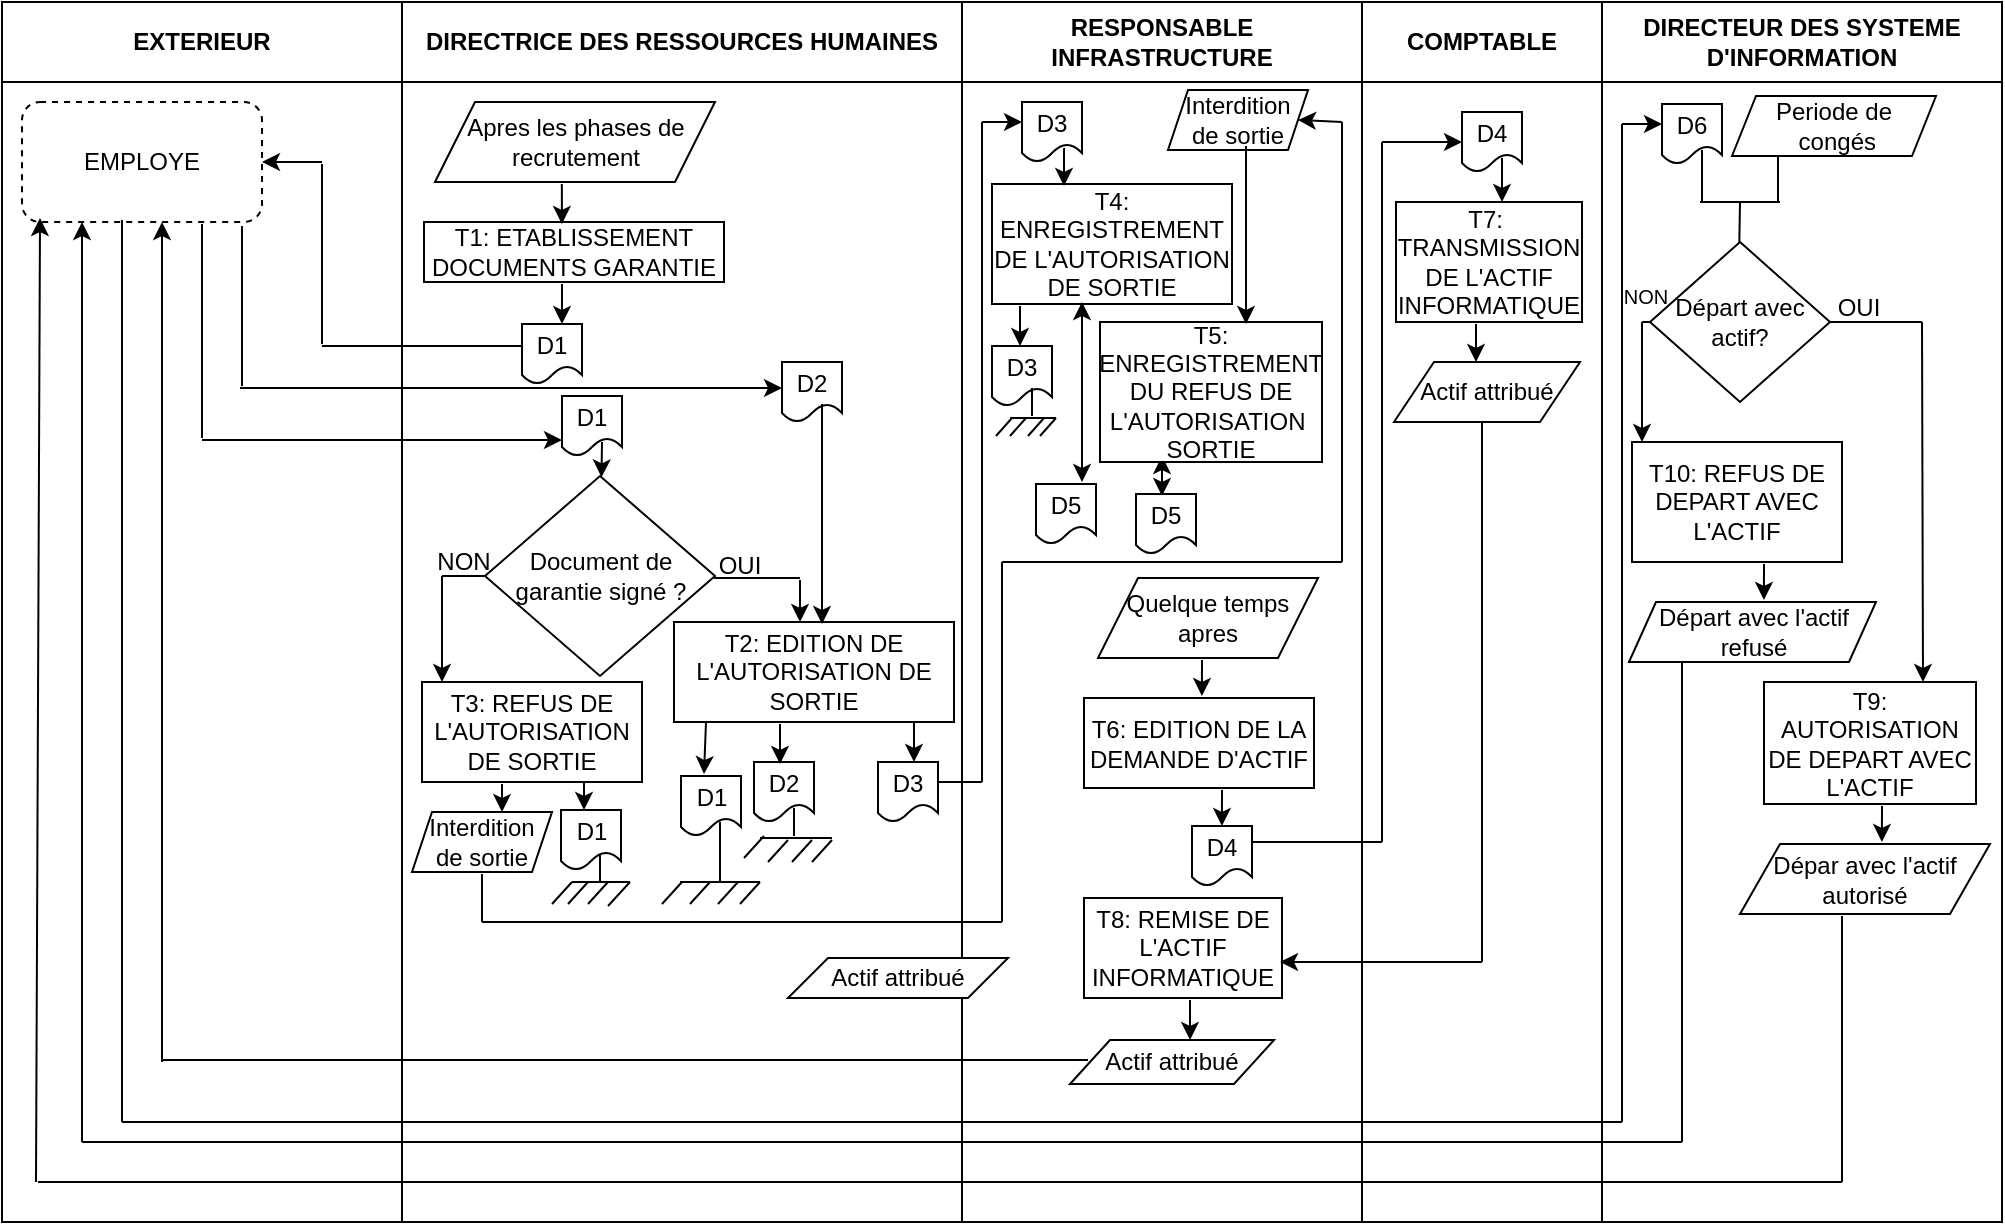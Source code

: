 <mxfile version="22.1.2" type="device">
  <diagram name="Page-1" id="1EBwtnEKuHFD_HabgmVE">
    <mxGraphModel dx="864" dy="516" grid="1" gridSize="10" guides="1" tooltips="1" connect="1" arrows="1" fold="1" page="1" pageScale="1" pageWidth="827" pageHeight="1169" math="0" shadow="0">
      <root>
        <mxCell id="0" />
        <mxCell id="1" parent="0" />
        <mxCell id="9fp5yHcM16r0php0axL3-1" value="EXTERIEUR" style="swimlane;whiteSpace=wrap;html=1;startSize=40;" parent="1" vertex="1">
          <mxGeometry x="40" y="40" width="200" height="610" as="geometry" />
        </mxCell>
        <mxCell id="9fp5yHcM16r0php0axL3-2" value="EMPLOYE" style="rounded=1;whiteSpace=wrap;html=1;dashed=1;" parent="9fp5yHcM16r0php0axL3-1" vertex="1">
          <mxGeometry x="10" y="50" width="120" height="60" as="geometry" />
        </mxCell>
        <mxCell id="9fp5yHcM16r0php0axL3-21" value="" style="endArrow=none;html=1;rounded=0;" parent="9fp5yHcM16r0php0axL3-1" edge="1">
          <mxGeometry width="50" height="50" relative="1" as="geometry">
            <mxPoint x="160" y="172" as="sourcePoint" />
            <mxPoint x="260" y="172" as="targetPoint" />
          </mxGeometry>
        </mxCell>
        <mxCell id="9fp5yHcM16r0php0axL3-22" value="" style="endArrow=none;html=1;rounded=0;" parent="9fp5yHcM16r0php0axL3-1" edge="1">
          <mxGeometry width="50" height="50" relative="1" as="geometry">
            <mxPoint x="160" y="171" as="sourcePoint" />
            <mxPoint x="160" y="81" as="targetPoint" />
          </mxGeometry>
        </mxCell>
        <mxCell id="9fp5yHcM16r0php0axL3-23" value="" style="endArrow=classic;html=1;rounded=0;" parent="9fp5yHcM16r0php0axL3-1" edge="1">
          <mxGeometry width="50" height="50" relative="1" as="geometry">
            <mxPoint x="160" y="80" as="sourcePoint" />
            <mxPoint x="130" y="80" as="targetPoint" />
            <Array as="points" />
          </mxGeometry>
        </mxCell>
        <mxCell id="9fp5yHcM16r0php0axL3-24" value="" style="endArrow=none;html=1;rounded=0;" parent="9fp5yHcM16r0php0axL3-1" edge="1">
          <mxGeometry width="50" height="50" relative="1" as="geometry">
            <mxPoint x="120" y="192" as="sourcePoint" />
            <mxPoint x="120" y="112" as="targetPoint" />
          </mxGeometry>
        </mxCell>
        <mxCell id="9fp5yHcM16r0php0axL3-26" value="" style="endArrow=classic;html=1;rounded=0;" parent="9fp5yHcM16r0php0axL3-1" edge="1">
          <mxGeometry width="50" height="50" relative="1" as="geometry">
            <mxPoint x="119" y="193" as="sourcePoint" />
            <mxPoint x="390" y="193" as="targetPoint" />
          </mxGeometry>
        </mxCell>
        <mxCell id="9fp5yHcM16r0php0axL3-27" value="" style="endArrow=none;html=1;rounded=0;" parent="9fp5yHcM16r0php0axL3-1" edge="1">
          <mxGeometry width="50" height="50" relative="1" as="geometry">
            <mxPoint x="100" y="218" as="sourcePoint" />
            <mxPoint x="100" y="111" as="targetPoint" />
          </mxGeometry>
        </mxCell>
        <mxCell id="9fp5yHcM16r0php0axL3-41" value="" style="endArrow=classic;html=1;rounded=0;" parent="9fp5yHcM16r0php0axL3-1" edge="1">
          <mxGeometry width="50" height="50" relative="1" as="geometry">
            <mxPoint x="80" y="530" as="sourcePoint" />
            <mxPoint x="80" y="110" as="targetPoint" />
          </mxGeometry>
        </mxCell>
        <mxCell id="9fp5yHcM16r0php0axL3-90" value="" style="endArrow=none;html=1;rounded=0;" parent="9fp5yHcM16r0php0axL3-1" edge="1">
          <mxGeometry width="50" height="50" relative="1" as="geometry">
            <mxPoint x="220" y="287" as="sourcePoint" />
            <mxPoint x="243" y="287" as="targetPoint" />
          </mxGeometry>
        </mxCell>
        <mxCell id="9fp5yHcM16r0php0axL3-119" value="" style="endArrow=none;html=1;rounded=0;" parent="9fp5yHcM16r0php0axL3-1" edge="1">
          <mxGeometry width="50" height="50" relative="1" as="geometry">
            <mxPoint x="60" y="560" as="sourcePoint" />
            <mxPoint x="60" y="109" as="targetPoint" />
          </mxGeometry>
        </mxCell>
        <mxCell id="L5nzPI9DcrNfPF-EjY4g-36" value="" style="endArrow=none;html=1;rounded=0;" edge="1" parent="9fp5yHcM16r0php0axL3-1">
          <mxGeometry width="50" height="50" relative="1" as="geometry">
            <mxPoint x="240" y="460" as="sourcePoint" />
            <mxPoint x="240" y="436" as="targetPoint" />
          </mxGeometry>
        </mxCell>
        <mxCell id="L5nzPI9DcrNfPF-EjY4g-53" value="" style="endArrow=none;html=1;rounded=0;" edge="1" parent="9fp5yHcM16r0php0axL3-1">
          <mxGeometry width="50" height="50" relative="1" as="geometry">
            <mxPoint x="60" y="560" as="sourcePoint" />
            <mxPoint x="810" y="560" as="targetPoint" />
          </mxGeometry>
        </mxCell>
        <mxCell id="L5nzPI9DcrNfPF-EjY4g-67" value="" style="endArrow=classic;html=1;rounded=0;entryX=0.25;entryY=1;entryDx=0;entryDy=0;" edge="1" parent="9fp5yHcM16r0php0axL3-1" target="9fp5yHcM16r0php0axL3-2">
          <mxGeometry width="50" height="50" relative="1" as="geometry">
            <mxPoint x="40" y="570" as="sourcePoint" />
            <mxPoint x="90" y="520" as="targetPoint" />
          </mxGeometry>
        </mxCell>
        <mxCell id="L5nzPI9DcrNfPF-EjY4g-70" value="" style="endArrow=classic;html=1;rounded=0;entryX=0.075;entryY=0.967;entryDx=0;entryDy=0;entryPerimeter=0;" edge="1" parent="9fp5yHcM16r0php0axL3-1" target="9fp5yHcM16r0php0axL3-2">
          <mxGeometry width="50" height="50" relative="1" as="geometry">
            <mxPoint x="17" y="590" as="sourcePoint" />
            <mxPoint x="67" y="540" as="targetPoint" />
          </mxGeometry>
        </mxCell>
        <mxCell id="9fp5yHcM16r0php0axL3-3" value="DIRECTRICE DES RESSOURCES HUMAINES" style="swimlane;whiteSpace=wrap;html=1;startSize=40;" parent="1" vertex="1">
          <mxGeometry x="240" y="40" width="280" height="610" as="geometry" />
        </mxCell>
        <mxCell id="9fp5yHcM16r0php0axL3-4" value="Apres les phases de recrutement" style="shape=parallelogram;perimeter=parallelogramPerimeter;whiteSpace=wrap;html=1;fixedSize=1;" parent="9fp5yHcM16r0php0axL3-3" vertex="1">
          <mxGeometry x="16.5" y="50" width="140" height="40" as="geometry" />
        </mxCell>
        <mxCell id="9fp5yHcM16r0php0axL3-5" value="T1: ETABLISSEMENT DOCUMENTS GARANTIE" style="rounded=0;whiteSpace=wrap;html=1;" parent="9fp5yHcM16r0php0axL3-3" vertex="1">
          <mxGeometry x="11" y="110" width="150" height="30" as="geometry" />
        </mxCell>
        <mxCell id="9fp5yHcM16r0php0axL3-6" value="D1" style="shape=document;whiteSpace=wrap;html=1;boundedLbl=1;" parent="9fp5yHcM16r0php0axL3-3" vertex="1">
          <mxGeometry x="60" y="161" width="30" height="30" as="geometry" />
        </mxCell>
        <mxCell id="9fp5yHcM16r0php0axL3-7" value="D1" style="shape=document;whiteSpace=wrap;html=1;boundedLbl=1;" parent="9fp5yHcM16r0php0axL3-3" vertex="1">
          <mxGeometry x="80" y="197" width="30" height="30" as="geometry" />
        </mxCell>
        <mxCell id="9fp5yHcM16r0php0axL3-8" value="D2" style="shape=document;whiteSpace=wrap;html=1;boundedLbl=1;" parent="9fp5yHcM16r0php0axL3-3" vertex="1">
          <mxGeometry x="190" y="180" width="30" height="30" as="geometry" />
        </mxCell>
        <mxCell id="9fp5yHcM16r0php0axL3-9" value="Document de garantie signé ?" style="rhombus;whiteSpace=wrap;html=1;" parent="9fp5yHcM16r0php0axL3-3" vertex="1">
          <mxGeometry x="41.5" y="237" width="115" height="100" as="geometry" />
        </mxCell>
        <mxCell id="9fp5yHcM16r0php0axL3-11" value="T2: EDITION DE L&#39;AUTORISATION DE SORTIE" style="rounded=0;whiteSpace=wrap;html=1;" parent="9fp5yHcM16r0php0axL3-3" vertex="1">
          <mxGeometry x="136" y="310" width="140" height="50" as="geometry" />
        </mxCell>
        <mxCell id="9fp5yHcM16r0php0axL3-12" value="D2" style="shape=document;whiteSpace=wrap;html=1;boundedLbl=1;" parent="9fp5yHcM16r0php0axL3-3" vertex="1">
          <mxGeometry x="176" y="380" width="30" height="30" as="geometry" />
        </mxCell>
        <mxCell id="9fp5yHcM16r0php0axL3-13" value="D3" style="shape=document;whiteSpace=wrap;html=1;boundedLbl=1;" parent="9fp5yHcM16r0php0axL3-3" vertex="1">
          <mxGeometry x="238" y="380" width="30" height="30" as="geometry" />
        </mxCell>
        <mxCell id="9fp5yHcM16r0php0axL3-14" value="T3: REFUS DE L&#39;AUTORISATION DE SORTIE" style="rounded=0;whiteSpace=wrap;html=1;" parent="9fp5yHcM16r0php0axL3-3" vertex="1">
          <mxGeometry x="10" y="340" width="110" height="50" as="geometry" />
        </mxCell>
        <mxCell id="9fp5yHcM16r0php0axL3-16" value="" style="endArrow=classic;html=1;rounded=0;entryX=0.333;entryY=0;entryDx=0;entryDy=0;entryPerimeter=0;exitX=0.453;exitY=1;exitDx=0;exitDy=0;exitPerimeter=0;" parent="9fp5yHcM16r0php0axL3-3" edge="1">
          <mxGeometry width="50" height="50" relative="1" as="geometry">
            <mxPoint x="79.92" y="91" as="sourcePoint" />
            <mxPoint x="79.95" y="111" as="targetPoint" />
          </mxGeometry>
        </mxCell>
        <mxCell id="9fp5yHcM16r0php0axL3-17" value="" style="endArrow=classic;html=1;rounded=0;" parent="9fp5yHcM16r0php0axL3-3" edge="1">
          <mxGeometry width="50" height="50" relative="1" as="geometry">
            <mxPoint x="80" y="141" as="sourcePoint" />
            <mxPoint x="80" y="161" as="targetPoint" />
          </mxGeometry>
        </mxCell>
        <mxCell id="9fp5yHcM16r0php0axL3-30" value="" style="endArrow=classic;html=1;rounded=0;" parent="9fp5yHcM16r0php0axL3-3" target="9fp5yHcM16r0php0axL3-9" edge="1">
          <mxGeometry width="50" height="50" relative="1" as="geometry">
            <mxPoint x="100" y="220" as="sourcePoint" />
            <mxPoint x="150" y="160" as="targetPoint" />
          </mxGeometry>
        </mxCell>
        <mxCell id="9fp5yHcM16r0php0axL3-31" value="" style="endArrow=classic;html=1;rounded=0;" parent="9fp5yHcM16r0php0axL3-3" edge="1">
          <mxGeometry width="50" height="50" relative="1" as="geometry">
            <mxPoint x="199" y="289" as="sourcePoint" />
            <mxPoint x="199" y="310" as="targetPoint" />
          </mxGeometry>
        </mxCell>
        <mxCell id="9fp5yHcM16r0php0axL3-32" value="" style="endArrow=none;html=1;rounded=0;" parent="9fp5yHcM16r0php0axL3-3" edge="1">
          <mxGeometry width="50" height="50" relative="1" as="geometry">
            <mxPoint x="156" y="288" as="sourcePoint" />
            <mxPoint x="199" y="288" as="targetPoint" />
          </mxGeometry>
        </mxCell>
        <mxCell id="9fp5yHcM16r0php0axL3-33" value="" style="endArrow=classic;html=1;rounded=0;entryX=0.333;entryY=0.333;entryDx=0;entryDy=0;entryPerimeter=0;" parent="9fp5yHcM16r0php0axL3-3" edge="1">
          <mxGeometry width="50" height="50" relative="1" as="geometry">
            <mxPoint x="256" y="360" as="sourcePoint" />
            <mxPoint x="255.99" y="379.99" as="targetPoint" />
          </mxGeometry>
        </mxCell>
        <mxCell id="9fp5yHcM16r0php0axL3-38" value="" style="endArrow=classic;html=1;rounded=0;" parent="9fp5yHcM16r0php0axL3-3" edge="1">
          <mxGeometry width="50" height="50" relative="1" as="geometry">
            <mxPoint x="91" y="390" as="sourcePoint" />
            <mxPoint x="91" y="404" as="targetPoint" />
          </mxGeometry>
        </mxCell>
        <mxCell id="9fp5yHcM16r0php0axL3-42" value="" style="endArrow=none;html=1;rounded=0;" parent="9fp5yHcM16r0php0axL3-3" edge="1">
          <mxGeometry width="50" height="50" relative="1" as="geometry">
            <mxPoint x="268" y="390" as="sourcePoint" />
            <mxPoint x="290" y="390" as="targetPoint" />
          </mxGeometry>
        </mxCell>
        <mxCell id="9fp5yHcM16r0php0axL3-28" value="" style="endArrow=classic;html=1;rounded=0;" parent="9fp5yHcM16r0php0axL3-3" edge="1">
          <mxGeometry width="50" height="50" relative="1" as="geometry">
            <mxPoint x="-100" y="219" as="sourcePoint" />
            <mxPoint x="80" y="219" as="targetPoint" />
          </mxGeometry>
        </mxCell>
        <mxCell id="9fp5yHcM16r0php0axL3-52" value="" style="endArrow=classic;html=1;rounded=0;" parent="9fp5yHcM16r0php0axL3-3" edge="1">
          <mxGeometry width="50" height="50" relative="1" as="geometry">
            <mxPoint x="210" y="201" as="sourcePoint" />
            <mxPoint x="210" y="311" as="targetPoint" />
          </mxGeometry>
        </mxCell>
        <mxCell id="9fp5yHcM16r0php0axL3-91" value="" style="endArrow=classic;html=1;rounded=0;" parent="9fp5yHcM16r0php0axL3-3" edge="1">
          <mxGeometry width="50" height="50" relative="1" as="geometry">
            <mxPoint x="20" y="287" as="sourcePoint" />
            <mxPoint x="20" y="340" as="targetPoint" />
          </mxGeometry>
        </mxCell>
        <mxCell id="9fp5yHcM16r0php0axL3-92" value="" style="endArrow=none;html=1;rounded=0;" parent="9fp5yHcM16r0php0axL3-3" edge="1">
          <mxGeometry width="50" height="50" relative="1" as="geometry">
            <mxPoint x="196" y="417" as="sourcePoint" />
            <mxPoint x="196" y="403" as="targetPoint" />
          </mxGeometry>
        </mxCell>
        <mxCell id="9fp5yHcM16r0php0axL3-93" value="" style="endArrow=none;html=1;rounded=0;" parent="9fp5yHcM16r0php0axL3-3" edge="1">
          <mxGeometry width="50" height="50" relative="1" as="geometry">
            <mxPoint x="179" y="418" as="sourcePoint" />
            <mxPoint x="215" y="418" as="targetPoint" />
          </mxGeometry>
        </mxCell>
        <mxCell id="9fp5yHcM16r0php0axL3-94" value="" style="endArrow=none;html=1;rounded=0;fontStyle=1" parent="9fp5yHcM16r0php0axL3-3" edge="1">
          <mxGeometry width="50" height="50" relative="1" as="geometry">
            <mxPoint x="144" y="451" as="sourcePoint" />
            <mxPoint x="154" y="440" as="targetPoint" />
          </mxGeometry>
        </mxCell>
        <mxCell id="9fp5yHcM16r0php0axL3-99" value="D1" style="shape=document;whiteSpace=wrap;html=1;boundedLbl=1;" parent="9fp5yHcM16r0php0axL3-3" vertex="1">
          <mxGeometry x="139.5" y="387" width="30" height="30" as="geometry" />
        </mxCell>
        <mxCell id="9fp5yHcM16r0php0axL3-101" value="" style="endArrow=none;html=1;rounded=0;" parent="9fp5yHcM16r0php0axL3-3" edge="1">
          <mxGeometry width="50" height="50" relative="1" as="geometry">
            <mxPoint x="159" y="440" as="sourcePoint" />
            <mxPoint x="159" y="410" as="targetPoint" />
          </mxGeometry>
        </mxCell>
        <mxCell id="9fp5yHcM16r0php0axL3-102" value="" style="endArrow=none;html=1;rounded=0;" parent="9fp5yHcM16r0php0axL3-3" edge="1">
          <mxGeometry width="50" height="50" relative="1" as="geometry">
            <mxPoint x="139" y="440" as="sourcePoint" />
            <mxPoint x="179" y="440" as="targetPoint" />
          </mxGeometry>
        </mxCell>
        <mxCell id="9fp5yHcM16r0php0axL3-125" value="&lt;font style=&quot;font-size: 12px;&quot;&gt;Interdition &lt;br&gt;de sortie&lt;/font&gt;" style="shape=parallelogram;perimeter=parallelogramPerimeter;whiteSpace=wrap;html=1;fixedSize=1;size=10;" parent="9fp5yHcM16r0php0axL3-3" vertex="1">
          <mxGeometry x="5" y="405" width="70" height="30" as="geometry" />
        </mxCell>
        <mxCell id="L5nzPI9DcrNfPF-EjY4g-37" value="" style="endArrow=none;html=1;rounded=0;" edge="1" parent="9fp5yHcM16r0php0axL3-3">
          <mxGeometry width="50" height="50" relative="1" as="geometry">
            <mxPoint x="40" y="460" as="sourcePoint" />
            <mxPoint x="300" y="460" as="targetPoint" />
          </mxGeometry>
        </mxCell>
        <mxCell id="9fp5yHcM16r0php0axL3-35" value="" style="endArrow=classic;html=1;rounded=0;entryX=0.333;entryY=0.333;entryDx=0;entryDy=0;entryPerimeter=0;" parent="1" edge="1">
          <mxGeometry width="50" height="50" relative="1" as="geometry">
            <mxPoint x="429" y="401" as="sourcePoint" />
            <mxPoint x="428.99" y="420.99" as="targetPoint" />
          </mxGeometry>
        </mxCell>
        <mxCell id="9fp5yHcM16r0php0axL3-44" value="&lt;font style=&quot;font-size: 12px;&quot;&gt;RESPONSABLE INFRASTRUCTURE&lt;/font&gt;" style="swimlane;whiteSpace=wrap;html=1;startSize=40;" parent="1" vertex="1">
          <mxGeometry x="520" y="40" width="200" height="610" as="geometry" />
        </mxCell>
        <mxCell id="9fp5yHcM16r0php0axL3-45" value="" style="endArrow=none;html=1;rounded=0;" parent="9fp5yHcM16r0php0axL3-44" edge="1">
          <mxGeometry width="50" height="50" relative="1" as="geometry">
            <mxPoint x="10" y="390" as="sourcePoint" />
            <mxPoint x="10" y="60" as="targetPoint" />
          </mxGeometry>
        </mxCell>
        <mxCell id="9fp5yHcM16r0php0axL3-46" value="D3" style="shape=document;whiteSpace=wrap;html=1;boundedLbl=1;" parent="9fp5yHcM16r0php0axL3-44" vertex="1">
          <mxGeometry x="30" y="50" width="30" height="30" as="geometry" />
        </mxCell>
        <mxCell id="9fp5yHcM16r0php0axL3-53" value="" style="endArrow=classic;html=1;rounded=0;" parent="9fp5yHcM16r0php0axL3-44" edge="1">
          <mxGeometry width="50" height="50" relative="1" as="geometry">
            <mxPoint x="10" y="60" as="sourcePoint" />
            <mxPoint x="30" y="60" as="targetPoint" />
          </mxGeometry>
        </mxCell>
        <mxCell id="9fp5yHcM16r0php0axL3-54" value="T6: EDITION DE LA DEMANDE D&#39;ACTIF" style="rounded=0;whiteSpace=wrap;html=1;" parent="9fp5yHcM16r0php0axL3-44" vertex="1">
          <mxGeometry x="61" y="348" width="115" height="45" as="geometry" />
        </mxCell>
        <mxCell id="9fp5yHcM16r0php0axL3-57" value="D4" style="shape=document;whiteSpace=wrap;html=1;boundedLbl=1;" parent="9fp5yHcM16r0php0axL3-44" vertex="1">
          <mxGeometry x="115" y="412" width="30" height="30" as="geometry" />
        </mxCell>
        <mxCell id="9fp5yHcM16r0php0axL3-58" value="" style="endArrow=classic;html=1;rounded=0;" parent="9fp5yHcM16r0php0axL3-44" edge="1">
          <mxGeometry width="50" height="50" relative="1" as="geometry">
            <mxPoint x="29" y="152" as="sourcePoint" />
            <mxPoint x="29" y="172" as="targetPoint" />
          </mxGeometry>
        </mxCell>
        <mxCell id="9fp5yHcM16r0php0axL3-76" value="Actif attribué" style="shape=parallelogram;perimeter=parallelogramPerimeter;whiteSpace=wrap;html=1;fixedSize=1;" parent="9fp5yHcM16r0php0axL3-44" vertex="1">
          <mxGeometry x="-87" y="478" width="110" height="20" as="geometry" />
        </mxCell>
        <mxCell id="9fp5yHcM16r0php0axL3-77" value="T8: REMISE DE L&#39;ACTIF INFORMATIQUE" style="rounded=0;whiteSpace=wrap;html=1;" parent="9fp5yHcM16r0php0axL3-44" vertex="1">
          <mxGeometry x="61" y="448" width="99" height="50" as="geometry" />
        </mxCell>
        <mxCell id="9fp5yHcM16r0php0axL3-78" value="Actif attribué" style="shape=parallelogram;perimeter=parallelogramPerimeter;whiteSpace=wrap;html=1;fixedSize=1;" parent="9fp5yHcM16r0php0axL3-44" vertex="1">
          <mxGeometry x="54" y="519" width="102" height="22" as="geometry" />
        </mxCell>
        <mxCell id="9fp5yHcM16r0php0axL3-82" value="" style="endArrow=classic;html=1;rounded=0;entryX=0.583;entryY=-0.1;entryDx=0;entryDy=0;entryPerimeter=0;" parent="9fp5yHcM16r0php0axL3-44" edge="1">
          <mxGeometry width="50" height="50" relative="1" as="geometry">
            <mxPoint x="120" y="329" as="sourcePoint" />
            <mxPoint x="119.96" y="347" as="targetPoint" />
          </mxGeometry>
        </mxCell>
        <mxCell id="9fp5yHcM16r0php0axL3-118" value="" style="endArrow=none;html=1;rounded=0;" parent="9fp5yHcM16r0php0axL3-44" edge="1">
          <mxGeometry width="50" height="50" relative="1" as="geometry">
            <mxPoint x="-400" y="529" as="sourcePoint" />
            <mxPoint x="63" y="529" as="targetPoint" />
          </mxGeometry>
        </mxCell>
        <mxCell id="L5nzPI9DcrNfPF-EjY4g-3" value="D3" style="shape=document;whiteSpace=wrap;html=1;boundedLbl=1;" vertex="1" parent="9fp5yHcM16r0php0axL3-44">
          <mxGeometry x="15" y="172" width="30" height="30" as="geometry" />
        </mxCell>
        <mxCell id="L5nzPI9DcrNfPF-EjY4g-21" value="T4: ENREGISTREMENT DE L&#39;AUTORISATION DE SORTIE" style="rounded=0;whiteSpace=wrap;html=1;" vertex="1" parent="9fp5yHcM16r0php0axL3-44">
          <mxGeometry x="15" y="91" width="120" height="60" as="geometry" />
        </mxCell>
        <mxCell id="L5nzPI9DcrNfPF-EjY4g-22" value="&lt;font style=&quot;font-size: 12px;&quot;&gt;Interdition &lt;br&gt;de sortie&lt;/font&gt;" style="shape=parallelogram;perimeter=parallelogramPerimeter;whiteSpace=wrap;html=1;fixedSize=1;size=10;" vertex="1" parent="9fp5yHcM16r0php0axL3-44">
          <mxGeometry x="103" y="44" width="70" height="30" as="geometry" />
        </mxCell>
        <mxCell id="L5nzPI9DcrNfPF-EjY4g-11" value="D5" style="shape=document;whiteSpace=wrap;html=1;boundedLbl=1;" vertex="1" parent="9fp5yHcM16r0php0axL3-44">
          <mxGeometry x="37" y="241" width="30" height="30" as="geometry" />
        </mxCell>
        <mxCell id="L5nzPI9DcrNfPF-EjY4g-35" value="" style="endArrow=classic;startArrow=classic;html=1;rounded=0;" edge="1" parent="9fp5yHcM16r0php0axL3-44">
          <mxGeometry width="50" height="50" relative="1" as="geometry">
            <mxPoint x="100" y="247" as="sourcePoint" />
            <mxPoint x="100" y="227" as="targetPoint" />
          </mxGeometry>
        </mxCell>
        <mxCell id="L5nzPI9DcrNfPF-EjY4g-38" value="" style="endArrow=none;html=1;rounded=0;" edge="1" parent="9fp5yHcM16r0php0axL3-44">
          <mxGeometry width="50" height="50" relative="1" as="geometry">
            <mxPoint x="20" y="460" as="sourcePoint" />
            <mxPoint x="20" y="280" as="targetPoint" />
          </mxGeometry>
        </mxCell>
        <mxCell id="L5nzPI9DcrNfPF-EjY4g-40" value="" style="endArrow=none;html=1;rounded=0;" edge="1" parent="9fp5yHcM16r0php0axL3-44">
          <mxGeometry width="50" height="50" relative="1" as="geometry">
            <mxPoint x="20" y="280" as="sourcePoint" />
            <mxPoint x="190" y="280" as="targetPoint" />
          </mxGeometry>
        </mxCell>
        <mxCell id="L5nzPI9DcrNfPF-EjY4g-41" value="" style="endArrow=none;html=1;rounded=0;" edge="1" parent="9fp5yHcM16r0php0axL3-44">
          <mxGeometry width="50" height="50" relative="1" as="geometry">
            <mxPoint x="190" y="280" as="sourcePoint" />
            <mxPoint x="190" y="60" as="targetPoint" />
          </mxGeometry>
        </mxCell>
        <mxCell id="L5nzPI9DcrNfPF-EjY4g-42" value="" style="endArrow=classic;html=1;rounded=0;entryX=1;entryY=0.5;entryDx=0;entryDy=0;" edge="1" parent="9fp5yHcM16r0php0axL3-44" target="L5nzPI9DcrNfPF-EjY4g-22">
          <mxGeometry width="50" height="50" relative="1" as="geometry">
            <mxPoint x="190" y="60" as="sourcePoint" />
            <mxPoint x="240" y="10" as="targetPoint" />
          </mxGeometry>
        </mxCell>
        <mxCell id="L5nzPI9DcrNfPF-EjY4g-48" value="" style="endArrow=none;html=1;rounded=0;" edge="1" parent="9fp5yHcM16r0php0axL3-44">
          <mxGeometry width="50" height="50" relative="1" as="geometry">
            <mxPoint x="145" y="420" as="sourcePoint" />
            <mxPoint x="210" y="420" as="targetPoint" />
          </mxGeometry>
        </mxCell>
        <mxCell id="9fp5yHcM16r0php0axL3-63" value="COMPTABLE" style="swimlane;whiteSpace=wrap;html=1;startSize=40;" parent="1" vertex="1">
          <mxGeometry x="720" y="40" width="120" height="610" as="geometry" />
        </mxCell>
        <mxCell id="9fp5yHcM16r0php0axL3-66" value="D4" style="shape=document;whiteSpace=wrap;html=1;boundedLbl=1;" parent="9fp5yHcM16r0php0axL3-63" vertex="1">
          <mxGeometry x="50" y="55" width="30" height="30" as="geometry" />
        </mxCell>
        <mxCell id="9fp5yHcM16r0php0axL3-67" value="T7:&amp;nbsp; TRANSMISSION DE L&#39;ACTIF INFORMATIQUE" style="rounded=0;whiteSpace=wrap;html=1;" parent="9fp5yHcM16r0php0axL3-63" vertex="1">
          <mxGeometry x="17" y="100" width="93" height="60" as="geometry" />
        </mxCell>
        <mxCell id="9fp5yHcM16r0php0axL3-70" value="" style="endArrow=classic;html=1;rounded=0;entryX=0;entryY=0.5;entryDx=0;entryDy=0;" parent="9fp5yHcM16r0php0axL3-63" target="9fp5yHcM16r0php0axL3-66" edge="1">
          <mxGeometry width="50" height="50" relative="1" as="geometry">
            <mxPoint x="10" y="70" as="sourcePoint" />
            <mxPoint x="60" y="20" as="targetPoint" />
          </mxGeometry>
        </mxCell>
        <mxCell id="9fp5yHcM16r0php0axL3-71" value="" style="endArrow=classic;html=1;rounded=0;" parent="9fp5yHcM16r0php0axL3-63" edge="1">
          <mxGeometry width="50" height="50" relative="1" as="geometry">
            <mxPoint x="70" y="78" as="sourcePoint" />
            <mxPoint x="70" y="100" as="targetPoint" />
          </mxGeometry>
        </mxCell>
        <mxCell id="9fp5yHcM16r0php0axL3-73" value="" style="endArrow=classic;html=1;rounded=0;" parent="9fp5yHcM16r0php0axL3-63" edge="1">
          <mxGeometry width="50" height="50" relative="1" as="geometry">
            <mxPoint x="-86" y="499" as="sourcePoint" />
            <mxPoint x="-86" y="519" as="targetPoint" />
          </mxGeometry>
        </mxCell>
        <mxCell id="9fp5yHcM16r0php0axL3-74" value="Actif attribué" style="shape=parallelogram;perimeter=parallelogramPerimeter;whiteSpace=wrap;html=1;fixedSize=1;" parent="9fp5yHcM16r0php0axL3-63" vertex="1">
          <mxGeometry x="16" y="180" width="93" height="30" as="geometry" />
        </mxCell>
        <mxCell id="9fp5yHcM16r0php0axL3-115" value="Quelque temps apres" style="shape=parallelogram;perimeter=parallelogramPerimeter;whiteSpace=wrap;html=1;fixedSize=1;" parent="9fp5yHcM16r0php0axL3-63" vertex="1">
          <mxGeometry x="-132" y="288" width="110" height="40" as="geometry" />
        </mxCell>
        <mxCell id="L5nzPI9DcrNfPF-EjY4g-13" value="" style="endArrow=classic;startArrow=classic;html=1;rounded=0;" edge="1" parent="9fp5yHcM16r0php0axL3-63">
          <mxGeometry width="50" height="50" relative="1" as="geometry">
            <mxPoint x="-140" y="240" as="sourcePoint" />
            <mxPoint x="-140" y="150" as="targetPoint" />
          </mxGeometry>
        </mxCell>
        <mxCell id="L5nzPI9DcrNfPF-EjY4g-24" value="T5: ENREGISTREMENT DU REFUS DE L&#39;AUTORISATION&amp;nbsp; SORTIE" style="rounded=0;whiteSpace=wrap;html=1;" vertex="1" parent="9fp5yHcM16r0php0axL3-63">
          <mxGeometry x="-131" y="160" width="111" height="70" as="geometry" />
        </mxCell>
        <mxCell id="L5nzPI9DcrNfPF-EjY4g-44" value="" style="endArrow=none;html=1;rounded=0;" edge="1" parent="9fp5yHcM16r0php0axL3-63">
          <mxGeometry width="50" height="50" relative="1" as="geometry">
            <mxPoint x="10" y="420" as="sourcePoint" />
            <mxPoint x="10" y="70" as="targetPoint" />
          </mxGeometry>
        </mxCell>
        <mxCell id="L5nzPI9DcrNfPF-EjY4g-50" value="" style="endArrow=none;html=1;rounded=0;" edge="1" parent="9fp5yHcM16r0php0axL3-63">
          <mxGeometry width="50" height="50" relative="1" as="geometry">
            <mxPoint x="60" y="480" as="sourcePoint" />
            <mxPoint x="60" y="210" as="targetPoint" />
          </mxGeometry>
        </mxCell>
        <mxCell id="L5nzPI9DcrNfPF-EjY4g-51" value="" style="endArrow=classic;html=1;rounded=0;entryX=0.99;entryY=0.64;entryDx=0;entryDy=0;entryPerimeter=0;" edge="1" parent="9fp5yHcM16r0php0axL3-63" target="9fp5yHcM16r0php0axL3-77">
          <mxGeometry width="50" height="50" relative="1" as="geometry">
            <mxPoint x="60" y="480" as="sourcePoint" />
            <mxPoint x="110" y="430" as="targetPoint" />
          </mxGeometry>
        </mxCell>
        <mxCell id="L5nzPI9DcrNfPF-EjY4g-65" value="" style="endArrow=none;html=1;rounded=0;" edge="1" parent="9fp5yHcM16r0php0axL3-63">
          <mxGeometry width="50" height="50" relative="1" as="geometry">
            <mxPoint x="160" y="570" as="sourcePoint" />
            <mxPoint x="160" y="330" as="targetPoint" />
          </mxGeometry>
        </mxCell>
        <mxCell id="L5nzPI9DcrNfPF-EjY4g-66" value="" style="endArrow=none;html=1;rounded=0;" edge="1" parent="9fp5yHcM16r0php0axL3-63">
          <mxGeometry width="50" height="50" relative="1" as="geometry">
            <mxPoint x="-640" y="570" as="sourcePoint" />
            <mxPoint x="160" y="570" as="targetPoint" />
          </mxGeometry>
        </mxCell>
        <mxCell id="9fp5yHcM16r0php0axL3-65" value="DIRECTEUR DES SYSTEME D&#39;INFORMATION" style="swimlane;whiteSpace=wrap;html=1;startSize=40;" parent="1" vertex="1">
          <mxGeometry x="840" y="40" width="200" height="610" as="geometry" />
        </mxCell>
        <mxCell id="9fp5yHcM16r0php0axL3-83" value="D6" style="shape=document;whiteSpace=wrap;html=1;boundedLbl=1;" parent="9fp5yHcM16r0php0axL3-65" vertex="1">
          <mxGeometry x="30" y="51" width="30" height="30" as="geometry" />
        </mxCell>
        <mxCell id="9fp5yHcM16r0php0axL3-84" value="Periode de&lt;br&gt;&amp;nbsp;congés" style="shape=parallelogram;perimeter=parallelogramPerimeter;whiteSpace=wrap;html=1;fixedSize=1;size=12;" parent="9fp5yHcM16r0php0axL3-65" vertex="1">
          <mxGeometry x="65" y="47" width="102" height="30" as="geometry" />
        </mxCell>
        <mxCell id="9fp5yHcM16r0php0axL3-85" value="Départ avec actif?" style="rhombus;whiteSpace=wrap;html=1;" parent="9fp5yHcM16r0php0axL3-65" vertex="1">
          <mxGeometry x="24" y="120" width="90" height="80" as="geometry" />
        </mxCell>
        <mxCell id="9fp5yHcM16r0php0axL3-86" value="T10: REFUS DE DEPART AVEC L&#39;ACTIF" style="rounded=0;whiteSpace=wrap;html=1;" parent="9fp5yHcM16r0php0axL3-65" vertex="1">
          <mxGeometry x="15" y="220" width="105" height="60" as="geometry" />
        </mxCell>
        <mxCell id="9fp5yHcM16r0php0axL3-87" value="Départ avec l&#39;actif refusé" style="shape=parallelogram;perimeter=parallelogramPerimeter;whiteSpace=wrap;html=1;fixedSize=1;size=13.5;" parent="9fp5yHcM16r0php0axL3-65" vertex="1">
          <mxGeometry x="13.5" y="300" width="123.5" height="30" as="geometry" />
        </mxCell>
        <mxCell id="9fp5yHcM16r0php0axL3-88" value="T9: AUTORISATION DE DEPART AVEC L&#39;ACTIF" style="rounded=0;whiteSpace=wrap;html=1;" parent="9fp5yHcM16r0php0axL3-65" vertex="1">
          <mxGeometry x="81" y="340" width="106" height="61" as="geometry" />
        </mxCell>
        <mxCell id="9fp5yHcM16r0php0axL3-89" value="Dépar avec l&#39;actif autorisé" style="shape=parallelogram;perimeter=parallelogramPerimeter;whiteSpace=wrap;html=1;fixedSize=1;" parent="9fp5yHcM16r0php0axL3-65" vertex="1">
          <mxGeometry x="69" y="421" width="125" height="35" as="geometry" />
        </mxCell>
        <mxCell id="9fp5yHcM16r0php0axL3-123" value="" style="endArrow=none;html=1;rounded=0;" parent="9fp5yHcM16r0php0axL3-65" edge="1">
          <mxGeometry width="50" height="50" relative="1" as="geometry">
            <mxPoint x="10" y="560" as="sourcePoint" />
            <mxPoint x="10" y="61" as="targetPoint" />
          </mxGeometry>
        </mxCell>
        <mxCell id="L5nzPI9DcrNfPF-EjY4g-54" value="" style="endArrow=none;html=1;rounded=0;" edge="1" parent="9fp5yHcM16r0php0axL3-65">
          <mxGeometry width="50" height="50" relative="1" as="geometry">
            <mxPoint x="50" y="100" as="sourcePoint" />
            <mxPoint x="50" y="74" as="targetPoint" />
          </mxGeometry>
        </mxCell>
        <mxCell id="L5nzPI9DcrNfPF-EjY4g-57" value="" style="endArrow=none;html=1;rounded=0;" edge="1" parent="9fp5yHcM16r0php0axL3-65">
          <mxGeometry width="50" height="50" relative="1" as="geometry">
            <mxPoint x="49" y="100" as="sourcePoint" />
            <mxPoint x="89" y="100" as="targetPoint" />
          </mxGeometry>
        </mxCell>
        <mxCell id="L5nzPI9DcrNfPF-EjY4g-58" value="" style="endArrow=none;html=1;rounded=0;" edge="1" parent="9fp5yHcM16r0php0axL3-65">
          <mxGeometry width="50" height="50" relative="1" as="geometry">
            <mxPoint x="68.657" y="120.584" as="sourcePoint" />
            <mxPoint x="69" y="100" as="targetPoint" />
          </mxGeometry>
        </mxCell>
        <mxCell id="L5nzPI9DcrNfPF-EjY4g-59" value="" style="endArrow=none;html=1;rounded=0;" edge="1" parent="9fp5yHcM16r0php0axL3-65">
          <mxGeometry width="50" height="50" relative="1" as="geometry">
            <mxPoint x="20" y="160" as="sourcePoint" />
            <mxPoint x="24" y="160" as="targetPoint" />
          </mxGeometry>
        </mxCell>
        <mxCell id="L5nzPI9DcrNfPF-EjY4g-60" value="" style="endArrow=classic;html=1;rounded=0;" edge="1" parent="9fp5yHcM16r0php0axL3-65">
          <mxGeometry width="50" height="50" relative="1" as="geometry">
            <mxPoint x="20" y="160" as="sourcePoint" />
            <mxPoint x="20" y="220" as="targetPoint" />
          </mxGeometry>
        </mxCell>
        <mxCell id="L5nzPI9DcrNfPF-EjY4g-61" value="" style="endArrow=none;html=1;rounded=0;" edge="1" parent="9fp5yHcM16r0php0axL3-65">
          <mxGeometry width="50" height="50" relative="1" as="geometry">
            <mxPoint x="114" y="160" as="sourcePoint" />
            <mxPoint x="160" y="160" as="targetPoint" />
          </mxGeometry>
        </mxCell>
        <mxCell id="L5nzPI9DcrNfPF-EjY4g-63" value="" style="endArrow=classic;html=1;rounded=0;entryX=0.75;entryY=0;entryDx=0;entryDy=0;" edge="1" parent="9fp5yHcM16r0php0axL3-65" target="9fp5yHcM16r0php0axL3-88">
          <mxGeometry width="50" height="50" relative="1" as="geometry">
            <mxPoint x="160" y="160" as="sourcePoint" />
            <mxPoint x="210" y="110" as="targetPoint" />
          </mxGeometry>
        </mxCell>
        <mxCell id="L5nzPI9DcrNfPF-EjY4g-68" value="" style="endArrow=none;html=1;rounded=0;" edge="1" parent="9fp5yHcM16r0php0axL3-65">
          <mxGeometry width="50" height="50" relative="1" as="geometry">
            <mxPoint x="120" y="590" as="sourcePoint" />
            <mxPoint x="120" y="457" as="targetPoint" />
          </mxGeometry>
        </mxCell>
        <mxCell id="L5nzPI9DcrNfPF-EjY4g-69" value="" style="endArrow=none;html=1;rounded=0;" edge="1" parent="9fp5yHcM16r0php0axL3-65">
          <mxGeometry width="50" height="50" relative="1" as="geometry">
            <mxPoint x="-782" y="590" as="sourcePoint" />
            <mxPoint x="120" y="590" as="targetPoint" />
          </mxGeometry>
        </mxCell>
        <mxCell id="L5nzPI9DcrNfPF-EjY4g-71" value="OUI" style="text;html=1;strokeColor=none;fillColor=none;align=center;verticalAlign=middle;whiteSpace=wrap;rounded=0;" vertex="1" parent="9fp5yHcM16r0php0axL3-65">
          <mxGeometry x="112" y="138" width="33" height="30" as="geometry" />
        </mxCell>
        <mxCell id="L5nzPI9DcrNfPF-EjY4g-72" value="&lt;font style=&quot;font-size: 10px;&quot;&gt;NON&lt;/font&gt;" style="text;html=1;strokeColor=none;fillColor=none;align=center;verticalAlign=middle;whiteSpace=wrap;rounded=0;" vertex="1" parent="9fp5yHcM16r0php0axL3-65">
          <mxGeometry x="10.5" y="136" width="21.5" height="22" as="geometry" />
        </mxCell>
        <mxCell id="9fp5yHcM16r0php0axL3-95" value="" style="endArrow=none;html=1;rounded=0;" parent="1" edge="1">
          <mxGeometry width="50" height="50" relative="1" as="geometry">
            <mxPoint x="411" y="468" as="sourcePoint" />
            <mxPoint x="421" y="457" as="targetPoint" />
          </mxGeometry>
        </mxCell>
        <mxCell id="9fp5yHcM16r0php0axL3-96" value="" style="endArrow=none;html=1;rounded=0;" parent="1" edge="1">
          <mxGeometry width="50" height="50" relative="1" as="geometry">
            <mxPoint x="423" y="470" as="sourcePoint" />
            <mxPoint x="433" y="459" as="targetPoint" />
          </mxGeometry>
        </mxCell>
        <mxCell id="9fp5yHcM16r0php0axL3-97" value="" style="endArrow=none;html=1;rounded=0;" parent="1" edge="1">
          <mxGeometry width="50" height="50" relative="1" as="geometry">
            <mxPoint x="435" y="470" as="sourcePoint" />
            <mxPoint x="445" y="459" as="targetPoint" />
          </mxGeometry>
        </mxCell>
        <mxCell id="9fp5yHcM16r0php0axL3-98" value="" style="endArrow=none;html=1;rounded=0;" parent="1" edge="1">
          <mxGeometry width="50" height="50" relative="1" as="geometry">
            <mxPoint x="445" y="470" as="sourcePoint" />
            <mxPoint x="455" y="459" as="targetPoint" />
          </mxGeometry>
        </mxCell>
        <mxCell id="9fp5yHcM16r0php0axL3-103" value="" style="endArrow=none;html=1;rounded=0;" parent="1" edge="1">
          <mxGeometry width="50" height="50" relative="1" as="geometry">
            <mxPoint x="398" y="491" as="sourcePoint" />
            <mxPoint x="408" y="480" as="targetPoint" />
          </mxGeometry>
        </mxCell>
        <mxCell id="9fp5yHcM16r0php0axL3-104" value="" style="endArrow=none;html=1;rounded=0;" parent="1" edge="1">
          <mxGeometry width="50" height="50" relative="1" as="geometry">
            <mxPoint x="370" y="491" as="sourcePoint" />
            <mxPoint x="380" y="480" as="targetPoint" />
          </mxGeometry>
        </mxCell>
        <mxCell id="9fp5yHcM16r0php0axL3-105" value="" style="endArrow=none;html=1;rounded=0;" parent="1" edge="1">
          <mxGeometry width="50" height="50" relative="1" as="geometry">
            <mxPoint x="409" y="491" as="sourcePoint" />
            <mxPoint x="419" y="480" as="targetPoint" />
          </mxGeometry>
        </mxCell>
        <mxCell id="9fp5yHcM16r0php0axL3-107" value="" style="endArrow=classic;html=1;rounded=0;exitX=0.25;exitY=1;exitDx=0;exitDy=0;" parent="1" edge="1">
          <mxGeometry width="50" height="50" relative="1" as="geometry">
            <mxPoint x="392" y="400" as="sourcePoint" />
            <mxPoint x="391" y="426" as="targetPoint" />
          </mxGeometry>
        </mxCell>
        <mxCell id="9fp5yHcM16r0php0axL3-108" value="D1" style="shape=document;whiteSpace=wrap;html=1;boundedLbl=1;" parent="1" vertex="1">
          <mxGeometry x="319.5" y="444" width="30" height="30" as="geometry" />
        </mxCell>
        <mxCell id="9fp5yHcM16r0php0axL3-109" value="" style="endArrow=none;html=1;rounded=0;" parent="1" edge="1">
          <mxGeometry width="50" height="50" relative="1" as="geometry">
            <mxPoint x="339" y="480" as="sourcePoint" />
            <mxPoint x="339" y="466" as="targetPoint" />
          </mxGeometry>
        </mxCell>
        <mxCell id="9fp5yHcM16r0php0axL3-110" value="" style="endArrow=none;html=1;rounded=0;" parent="1" edge="1">
          <mxGeometry width="50" height="50" relative="1" as="geometry">
            <mxPoint x="325" y="480" as="sourcePoint" />
            <mxPoint x="354" y="480" as="targetPoint" />
          </mxGeometry>
        </mxCell>
        <mxCell id="9fp5yHcM16r0php0axL3-111" value="" style="endArrow=none;html=1;rounded=0;fontStyle=1" parent="1" edge="1">
          <mxGeometry width="50" height="50" relative="1" as="geometry">
            <mxPoint x="315" y="491" as="sourcePoint" />
            <mxPoint x="325" y="480" as="targetPoint" />
          </mxGeometry>
        </mxCell>
        <mxCell id="9fp5yHcM16r0php0axL3-112" value="" style="endArrow=none;html=1;rounded=0;fontStyle=1" parent="1" edge="1">
          <mxGeometry width="50" height="50" relative="1" as="geometry">
            <mxPoint x="323" y="491" as="sourcePoint" />
            <mxPoint x="333" y="480" as="targetPoint" />
          </mxGeometry>
        </mxCell>
        <mxCell id="9fp5yHcM16r0php0axL3-113" value="" style="endArrow=none;html=1;rounded=0;fontStyle=1" parent="1" edge="1">
          <mxGeometry width="50" height="50" relative="1" as="geometry">
            <mxPoint x="333" y="491" as="sourcePoint" />
            <mxPoint x="343" y="480" as="targetPoint" />
          </mxGeometry>
        </mxCell>
        <mxCell id="9fp5yHcM16r0php0axL3-114" value="" style="endArrow=none;html=1;rounded=0;fontStyle=1" parent="1" edge="1">
          <mxGeometry width="50" height="50" relative="1" as="geometry">
            <mxPoint x="343" y="492" as="sourcePoint" />
            <mxPoint x="354" y="480" as="targetPoint" />
          </mxGeometry>
        </mxCell>
        <mxCell id="9fp5yHcM16r0php0axL3-116" value="" style="endArrow=classic;html=1;rounded=0;" parent="1" edge="1">
          <mxGeometry width="50" height="50" relative="1" as="geometry">
            <mxPoint x="777" y="201" as="sourcePoint" />
            <mxPoint x="777" y="220" as="targetPoint" />
          </mxGeometry>
        </mxCell>
        <mxCell id="9fp5yHcM16r0php0axL3-124" value="" style="endArrow=classic;html=1;rounded=0;" parent="1" edge="1">
          <mxGeometry width="50" height="50" relative="1" as="geometry">
            <mxPoint x="850" y="101" as="sourcePoint" />
            <mxPoint x="870" y="101" as="targetPoint" />
          </mxGeometry>
        </mxCell>
        <mxCell id="L5nzPI9DcrNfPF-EjY4g-19" value="" style="endArrow=classic;html=1;rounded=0;" edge="1" parent="1">
          <mxGeometry width="50" height="50" relative="1" as="geometry">
            <mxPoint x="290" y="431" as="sourcePoint" />
            <mxPoint x="290" y="445" as="targetPoint" />
          </mxGeometry>
        </mxCell>
        <mxCell id="L5nzPI9DcrNfPF-EjY4g-23" value="" style="endArrow=classic;html=1;rounded=0;" edge="1" parent="1">
          <mxGeometry width="50" height="50" relative="1" as="geometry">
            <mxPoint x="571" y="113" as="sourcePoint" />
            <mxPoint x="571" y="132" as="targetPoint" />
          </mxGeometry>
        </mxCell>
        <mxCell id="L5nzPI9DcrNfPF-EjY4g-25" value="" style="endArrow=none;html=1;rounded=0;" edge="1" parent="1">
          <mxGeometry width="50" height="50" relative="1" as="geometry">
            <mxPoint x="555" y="247" as="sourcePoint" />
            <mxPoint x="555" y="233" as="targetPoint" />
          </mxGeometry>
        </mxCell>
        <mxCell id="L5nzPI9DcrNfPF-EjY4g-26" value="" style="endArrow=none;html=1;rounded=0;" edge="1" parent="1">
          <mxGeometry width="50" height="50" relative="1" as="geometry">
            <mxPoint x="544" y="248" as="sourcePoint" />
            <mxPoint x="567" y="248" as="targetPoint" />
          </mxGeometry>
        </mxCell>
        <mxCell id="L5nzPI9DcrNfPF-EjY4g-28" value="" style="endArrow=none;html=1;rounded=0;" edge="1" parent="1">
          <mxGeometry width="50" height="50" relative="1" as="geometry">
            <mxPoint x="544" y="257" as="sourcePoint" />
            <mxPoint x="552" y="248" as="targetPoint" />
          </mxGeometry>
        </mxCell>
        <mxCell id="L5nzPI9DcrNfPF-EjY4g-29" value="" style="endArrow=none;html=1;rounded=0;" edge="1" parent="1">
          <mxGeometry width="50" height="50" relative="1" as="geometry">
            <mxPoint x="553" y="257" as="sourcePoint" />
            <mxPoint x="561" y="248" as="targetPoint" />
          </mxGeometry>
        </mxCell>
        <mxCell id="L5nzPI9DcrNfPF-EjY4g-30" value="" style="endArrow=none;html=1;rounded=0;" edge="1" parent="1">
          <mxGeometry width="50" height="50" relative="1" as="geometry">
            <mxPoint x="559" y="257" as="sourcePoint" />
            <mxPoint x="567" y="248" as="targetPoint" />
          </mxGeometry>
        </mxCell>
        <mxCell id="L5nzPI9DcrNfPF-EjY4g-31" value="" style="endArrow=none;html=1;rounded=0;" edge="1" parent="1">
          <mxGeometry width="50" height="50" relative="1" as="geometry">
            <mxPoint x="537" y="257" as="sourcePoint" />
            <mxPoint x="545" y="248" as="targetPoint" />
          </mxGeometry>
        </mxCell>
        <mxCell id="L5nzPI9DcrNfPF-EjY4g-32" value="" style="endArrow=classic;html=1;rounded=0;" edge="1" parent="1">
          <mxGeometry width="50" height="50" relative="1" as="geometry">
            <mxPoint x="662" y="112" as="sourcePoint" />
            <mxPoint x="662" y="201" as="targetPoint" />
          </mxGeometry>
        </mxCell>
        <mxCell id="L5nzPI9DcrNfPF-EjY4g-34" value="D5" style="shape=document;whiteSpace=wrap;html=1;boundedLbl=1;" vertex="1" parent="1">
          <mxGeometry x="607" y="286" width="30" height="30" as="geometry" />
        </mxCell>
        <mxCell id="L5nzPI9DcrNfPF-EjY4g-46" value="" style="endArrow=classic;html=1;rounded=0;entryX=0.583;entryY=-0.1;entryDx=0;entryDy=0;entryPerimeter=0;" edge="1" parent="1">
          <mxGeometry width="50" height="50" relative="1" as="geometry">
            <mxPoint x="650" y="434" as="sourcePoint" />
            <mxPoint x="649.96" y="452" as="targetPoint" />
          </mxGeometry>
        </mxCell>
        <mxCell id="L5nzPI9DcrNfPF-EjY4g-56" value="" style="endArrow=none;html=1;rounded=0;" edge="1" parent="1">
          <mxGeometry width="50" height="50" relative="1" as="geometry">
            <mxPoint x="928" y="140" as="sourcePoint" />
            <mxPoint x="928" y="117" as="targetPoint" />
          </mxGeometry>
        </mxCell>
        <mxCell id="L5nzPI9DcrNfPF-EjY4g-62" value="" style="endArrow=classic;html=1;rounded=0;entryX=0.583;entryY=-0.1;entryDx=0;entryDy=0;entryPerimeter=0;" edge="1" parent="1">
          <mxGeometry width="50" height="50" relative="1" as="geometry">
            <mxPoint x="921" y="321" as="sourcePoint" />
            <mxPoint x="920.96" y="339" as="targetPoint" />
          </mxGeometry>
        </mxCell>
        <mxCell id="L5nzPI9DcrNfPF-EjY4g-64" value="" style="endArrow=classic;html=1;rounded=0;entryX=0.583;entryY=-0.1;entryDx=0;entryDy=0;entryPerimeter=0;" edge="1" parent="1">
          <mxGeometry width="50" height="50" relative="1" as="geometry">
            <mxPoint x="980" y="442" as="sourcePoint" />
            <mxPoint x="979.96" y="460" as="targetPoint" />
          </mxGeometry>
        </mxCell>
        <mxCell id="L5nzPI9DcrNfPF-EjY4g-73" value="OUI" style="text;html=1;strokeColor=none;fillColor=none;align=center;verticalAlign=middle;whiteSpace=wrap;rounded=0;" vertex="1" parent="1">
          <mxGeometry x="394" y="307" width="30" height="30" as="geometry" />
        </mxCell>
        <mxCell id="L5nzPI9DcrNfPF-EjY4g-74" value="NON" style="text;html=1;strokeColor=none;fillColor=none;align=center;verticalAlign=middle;whiteSpace=wrap;rounded=0;" vertex="1" parent="1">
          <mxGeometry x="255" y="305" width="32" height="30" as="geometry" />
        </mxCell>
      </root>
    </mxGraphModel>
  </diagram>
</mxfile>
